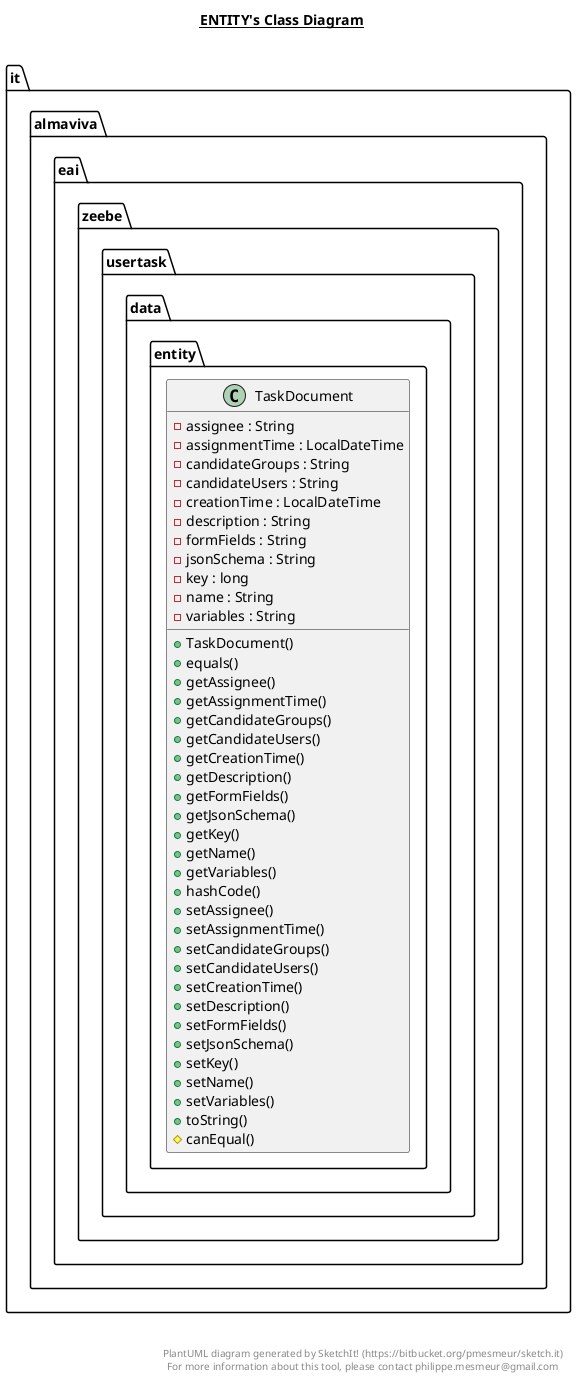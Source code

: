 @startuml

title __ENTITY's Class Diagram__\n

  namespace it.almaviva.eai.zeebe.usertask.data.entity {
    class it.almaviva.eai.zeebe.usertask.data.entity.TaskDocument {
        - assignee : String
        - assignmentTime : LocalDateTime
        - candidateGroups : String
        - candidateUsers : String
        - creationTime : LocalDateTime
        - description : String
        - formFields : String
        - jsonSchema : String
        - key : long
        - name : String
        - variables : String
        + TaskDocument()
        + equals()
        + getAssignee()
        + getAssignmentTime()
        + getCandidateGroups()
        + getCandidateUsers()
        + getCreationTime()
        + getDescription()
        + getFormFields()
        + getJsonSchema()
        + getKey()
        + getName()
        + getVariables()
        + hashCode()
        + setAssignee()
        + setAssignmentTime()
        + setCandidateGroups()
        + setCandidateUsers()
        + setCreationTime()
        + setDescription()
        + setFormFields()
        + setJsonSchema()
        + setKey()
        + setName()
        + setVariables()
        + toString()
        # canEqual()
    }
  }
  



right footer


PlantUML diagram generated by SketchIt! (https://bitbucket.org/pmesmeur/sketch.it)
For more information about this tool, please contact philippe.mesmeur@gmail.com
endfooter

@enduml
